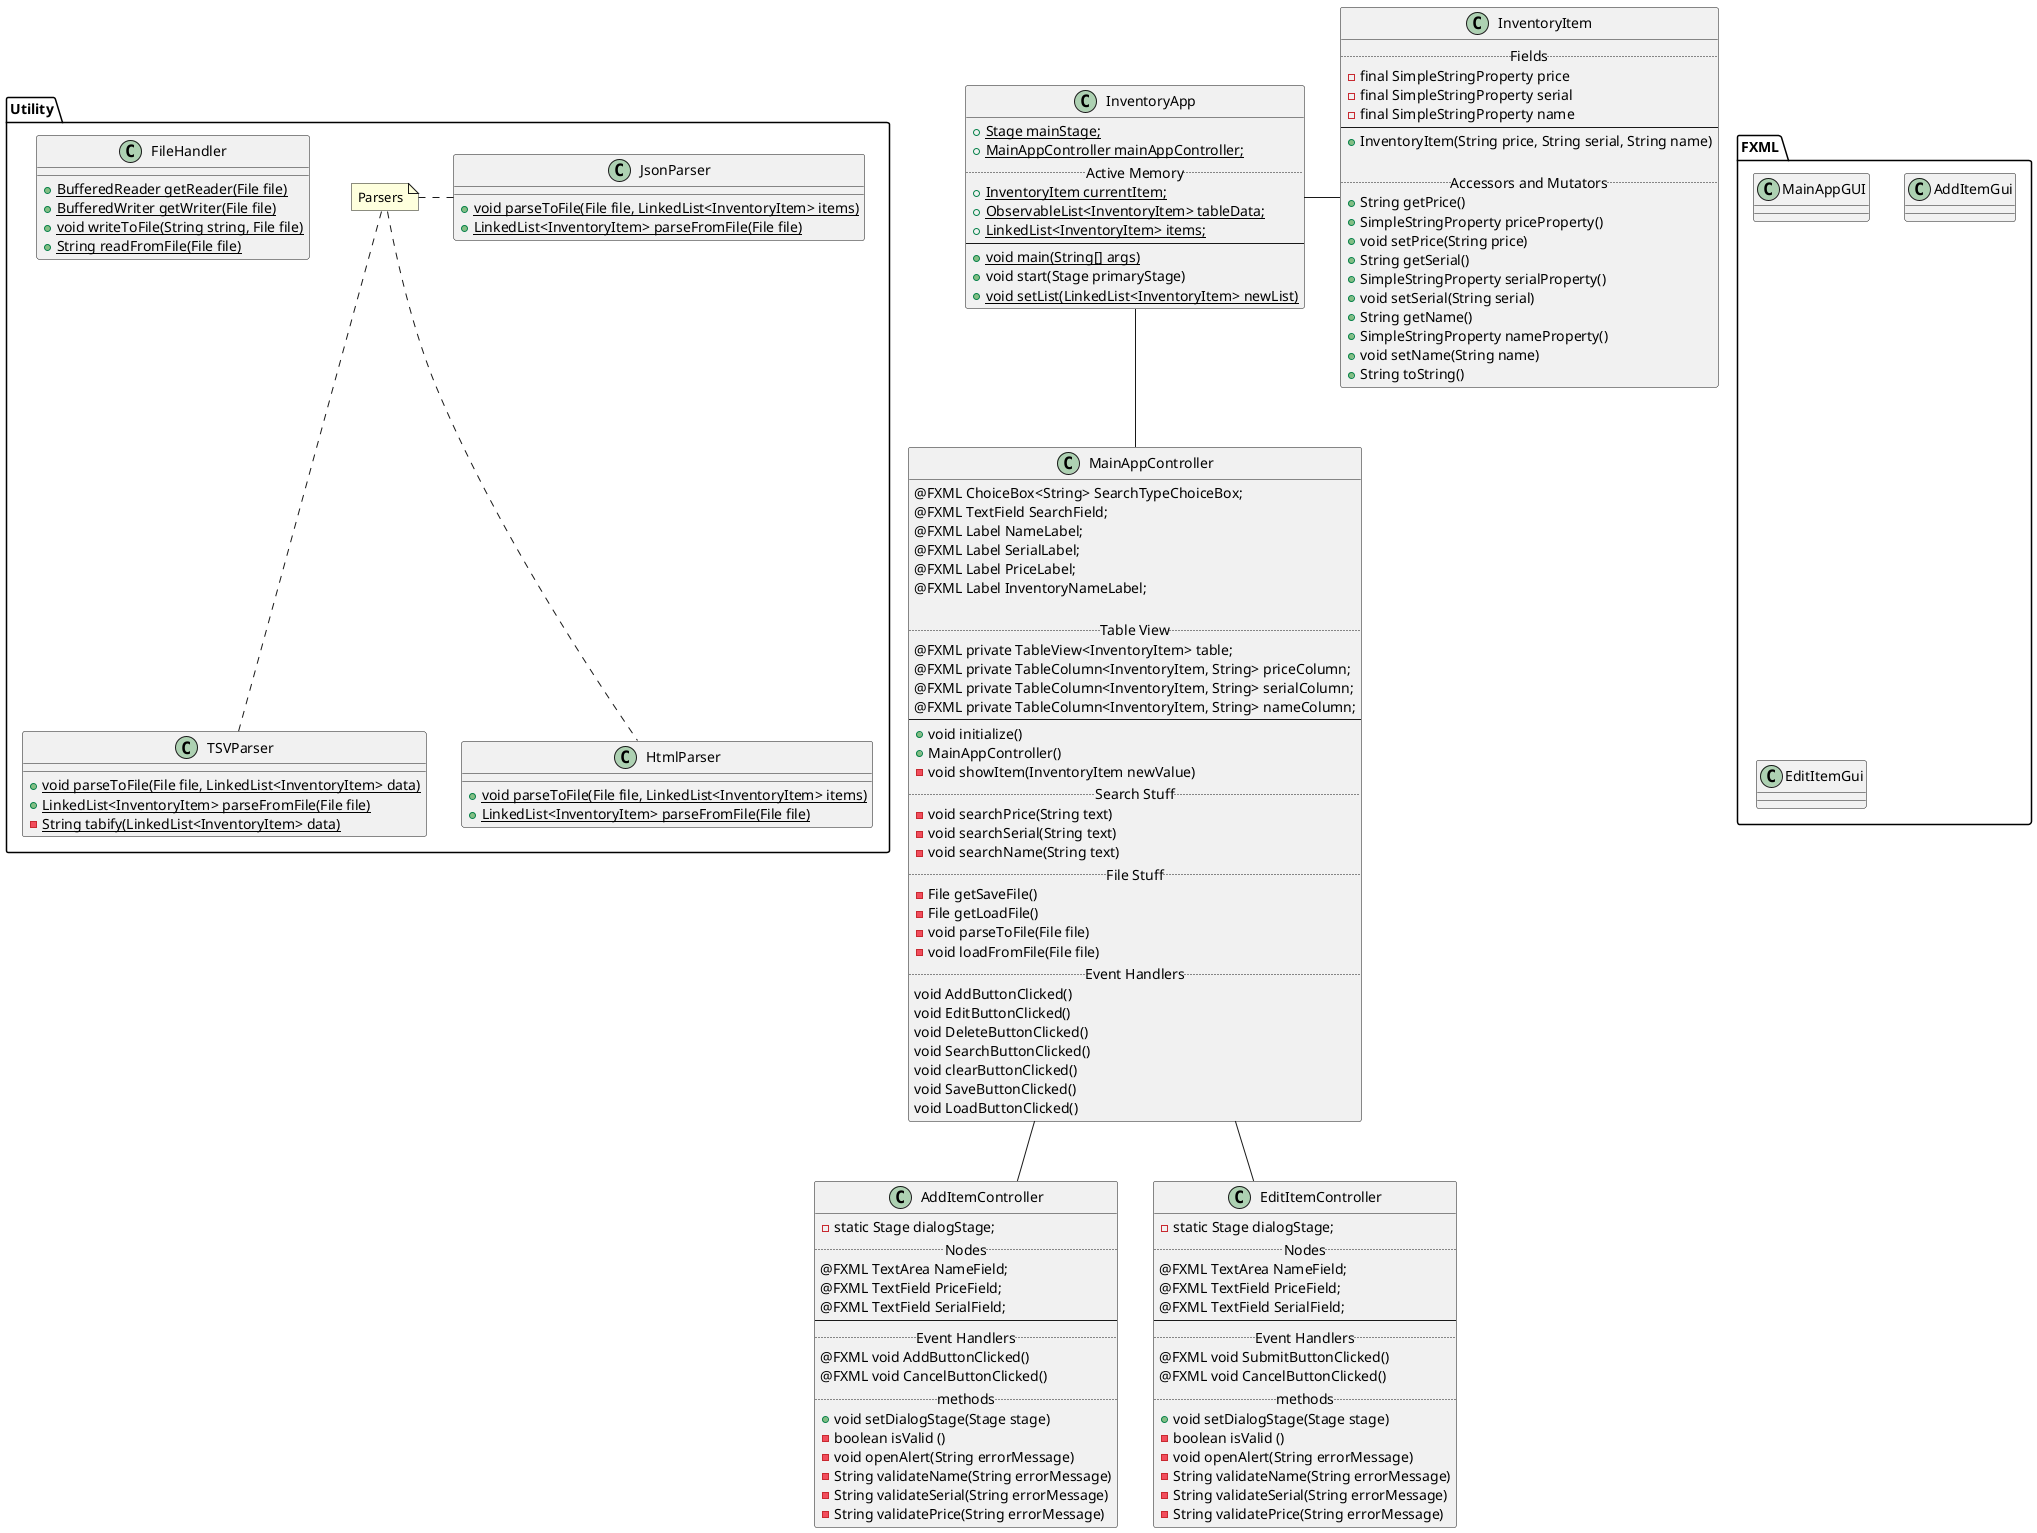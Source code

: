 @startuml
'https://plantuml.com/class-diagram
class InventoryApp {
+ {static} Stage mainStage;
+ {static} MainAppController mainAppController;
..Active Memory..
+ {static} InventoryItem currentItem;
+ {static} ObservableList<InventoryItem> tableData;
+ {static} LinkedList<InventoryItem> items;
--
+ {static} void main(String[] args)
+ void start(Stage primaryStage)
+ {static} void setList(LinkedList<InventoryItem> newList)
}


class MainAppController {
@FXML ChoiceBox<String> SearchTypeChoiceBox;
@FXML TextField SearchField;
@FXML Label NameLabel;
@FXML Label SerialLabel;
@FXML Label PriceLabel;
@FXML Label InventoryNameLabel;

..Table View..
@FXML private TableView<InventoryItem> table;
@FXML private TableColumn<InventoryItem, String> priceColumn;
@FXML private TableColumn<InventoryItem, String> serialColumn;
@FXML private TableColumn<InventoryItem, String> nameColumn;
--
+ void initialize()
+ MainAppController()
- void showItem(InventoryItem newValue)
..Search Stuff..
- void searchPrice(String text)
- void searchSerial(String text)
- void searchName(String text)
..File Stuff..
- File getSaveFile()
- File getLoadFile()
- void parseToFile(File file)
- void loadFromFile(File file)
..Event Handlers..
void AddButtonClicked()
void EditButtonClicked()
void DeleteButtonClicked()
void SearchButtonClicked()
void clearButtonClicked()
void SaveButtonClicked()
void LoadButtonClicked()
}


class AddItemController {
- static Stage dialogStage;
..Nodes..
@FXML TextArea NameField;
@FXML TextField PriceField;
@FXML TextField SerialField;
--
..Event Handlers..
@FXML void AddButtonClicked()
@FXML void CancelButtonClicked()
..methods..
+ void setDialogStage(Stage stage)
- boolean isValid ()
- void openAlert(String errorMessage)
- String validateName(String errorMessage)
- String validateSerial(String errorMessage)
- String validatePrice(String errorMessage)
}

class EditItemController {
- static Stage dialogStage;
..Nodes..
@FXML TextArea NameField;
@FXML TextField PriceField;
@FXML TextField SerialField;
--
..Event Handlers..
@FXML void SubmitButtonClicked()
@FXML void CancelButtonClicked()
..methods..
+ void setDialogStage(Stage stage)
- boolean isValid ()
- void openAlert(String errorMessage)
- String validateName(String errorMessage)
- String validateSerial(String errorMessage)
- String validatePrice(String errorMessage)
}


class InventoryItem {
..Fields..
- final SimpleStringProperty price
- final SimpleStringProperty serial
- final SimpleStringProperty name
--
+ InventoryItem(String price, String serial, String name)

..Accessors and Mutators..
+ String getPrice()
+ SimpleStringProperty priceProperty()
+ void setPrice(String price)
+ String getSerial()
+ SimpleStringProperty serialProperty()
+ void setSerial(String serial)
+ String getName()
+ SimpleStringProperty nameProperty()
+ void setName(String name)
+ String toString()
}





package Utility {
class FileHandler {
+{static} BufferedReader getReader(File file)
+{static} BufferedWriter getWriter(File file)
+{static} void writeToFile(String string, File file)
+{static} String readFromFile(File file)
}

class TSVParser {
+ {static} void parseToFile(File file, LinkedList<InventoryItem> data)
+ {static} LinkedList<InventoryItem> parseFromFile(File file)
- {static} String tabify(LinkedList<InventoryItem> data)
}

class JsonParser {
+ {static} void parseToFile(File file, LinkedList<InventoryItem> items)
+ {static} LinkedList<InventoryItem> parseFromFile(File file)
}

class HtmlParser {
+ {static} void parseToFile(File file, LinkedList<InventoryItem> items)
+ {static} LinkedList<InventoryItem> parseFromFile(File file)
}

note "Parsers" as n1

n1 .. TSVParser
n1 . JsonParser
n1 .. HtmlParser
}

package FXML {
class MainAppGUI
class AddItemGui
class EditItemGui
}



InventoryApp - InventoryItem
InventoryApp -- MainAppController


MainAppController -- AddItemController
MainAppController -- EditItemController

@enduml
